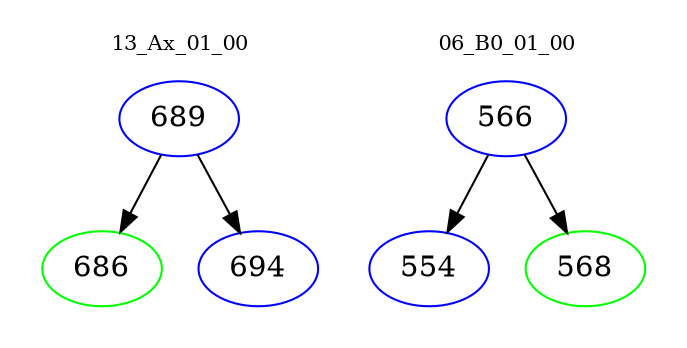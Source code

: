 digraph{
subgraph cluster_0 {
color = white
label = "13_Ax_01_00";
fontsize=10;
T0_689 [label="689", color="blue"]
T0_689 -> T0_686 [color="black"]
T0_686 [label="686", color="green"]
T0_689 -> T0_694 [color="black"]
T0_694 [label="694", color="blue"]
}
subgraph cluster_1 {
color = white
label = "06_B0_01_00";
fontsize=10;
T1_566 [label="566", color="blue"]
T1_566 -> T1_554 [color="black"]
T1_554 [label="554", color="blue"]
T1_566 -> T1_568 [color="black"]
T1_568 [label="568", color="green"]
}
}
